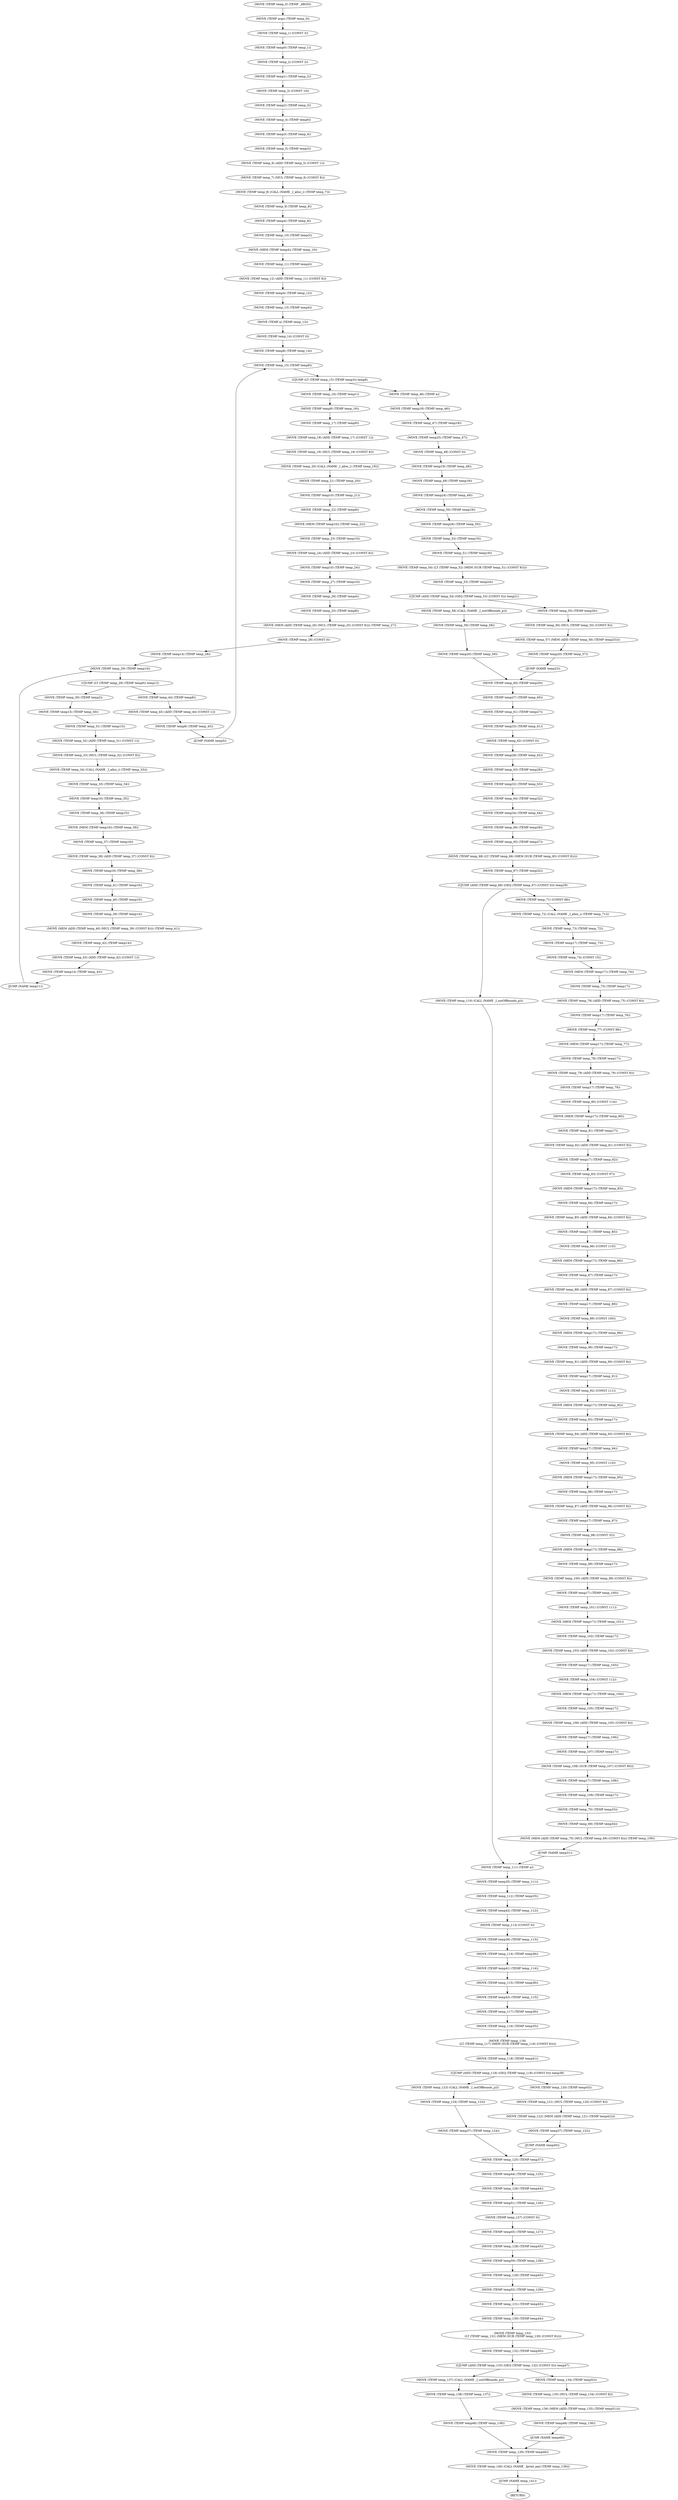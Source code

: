 digraph CFG {
	0 [label="(MOVE (TEMP temp_0) (TEMP _ARG0))
"];
	0 -> 1;
	1 [label="(MOVE (TEMP args) (TEMP temp_0))
"];
	1 -> 2;
	2 [label="(MOVE (TEMP temp_1) (CONST 3))
"];
	2 -> 3;
	3 [label="(MOVE (TEMP temp0) (TEMP temp_1))
"];
	3 -> 4;
	4 [label="(MOVE (TEMP temp_2) (CONST 2))
"];
	4 -> 5;
	5 [label="(MOVE (TEMP temp1) (TEMP temp_2))
"];
	5 -> 6;
	6 [label="(MOVE (TEMP temp_3) (CONST 10))
"];
	6 -> 7;
	7 [label="(MOVE (TEMP temp2) (TEMP temp_3))
"];
	7 -> 8;
	8 [label="(MOVE (TEMP temp_4) (TEMP temp0))
"];
	8 -> 9;
	9 [label="(MOVE (TEMP temp3) (TEMP temp_4))
"];
	9 -> 10;
	10 [label="(MOVE (TEMP temp_5) (TEMP temp3))
"];
	10 -> 11;
	11 [label="(MOVE (TEMP temp_6) (ADD (TEMP temp_5) (CONST 1)))
"];
	11 -> 12;
	12 [label="(MOVE (TEMP temp_7) (MUL (TEMP temp_6) (CONST 8)))
"];
	12 -> 13;
	13 [label="(MOVE (TEMP temp_8) (CALL (NAME _I_alloc_i) (TEMP temp_7)))
"];
	13 -> 14;
	14 [label="(MOVE (TEMP temp_9) (TEMP temp_8))
"];
	14 -> 15;
	15 [label="(MOVE (TEMP temp4) (TEMP temp_9))
"];
	15 -> 16;
	16 [label="(MOVE (TEMP temp_10) (TEMP temp3))
"];
	16 -> 17;
	17 [label="(MOVE (MEM (TEMP temp4)) (TEMP temp_10))
"];
	17 -> 18;
	18 [label="(MOVE (TEMP temp_11) (TEMP temp4))
"];
	18 -> 19;
	19 [label="(MOVE (TEMP temp_12) (ADD (TEMP temp_11) (CONST 8)))
"];
	19 -> 20;
	20 [label="(MOVE (TEMP temp4) (TEMP temp_12))
"];
	20 -> 21;
	21 [label="(MOVE (TEMP temp_13) (TEMP temp4))
"];
	21 -> 22;
	22 [label="(MOVE (TEMP a) (TEMP temp_13))
"];
	22 -> 23;
	23 [label="(MOVE (TEMP temp_14) (CONST 0))
"];
	23 -> 24;
	24 [label="(MOVE (TEMP temp8) (TEMP temp_14))
"];
	24 -> 26;
	26 [label="(MOVE (TEMP temp_15) (TEMP temp8))
"];
	26 -> 27;
	27 [label="(CJUMP (LT (TEMP temp_15) (TEMP temp3)) temp6)
"];
	27 -> 29;
	27 -> 197;
	29 [label="(MOVE (TEMP temp_46) (TEMP a))
"];
	29 -> 30;
	30 [label="(MOVE (TEMP temp18) (TEMP temp_46))
"];
	30 -> 31;
	31 [label="(MOVE (TEMP temp_47) (TEMP temp18))
"];
	31 -> 32;
	32 [label="(MOVE (TEMP temp25) (TEMP temp_47))
"];
	32 -> 33;
	33 [label="(MOVE (TEMP temp_48) (CONST 0))
"];
	33 -> 34;
	34 [label="(MOVE (TEMP temp19) (TEMP temp_48))
"];
	34 -> 35;
	35 [label="(MOVE (TEMP temp_49) (TEMP temp19))
"];
	35 -> 36;
	36 [label="(MOVE (TEMP temp24) (TEMP temp_49))
"];
	36 -> 37;
	37 [label="(MOVE (TEMP temp_50) (TEMP temp19))
"];
	37 -> 38;
	38 [label="(MOVE (TEMP temp26) (TEMP temp_50))
"];
	38 -> 39;
	39 [label="(MOVE (TEMP temp_52) (TEMP temp19))
"];
	39 -> 40;
	40 [label="(MOVE (TEMP temp_51) (TEMP temp18))
"];
	40 -> 41;
	41 [label="(MOVE (TEMP temp_54) (LT (TEMP temp_52) (MEM (SUB (TEMP temp_51) (CONST 8)))))
"];
	41 -> 42;
	42 [label="(MOVE (TEMP temp_53) (TEMP temp24))
"];
	42 -> 43;
	43 [label="(CJUMP (AND (TEMP temp_54) (GEQ (TEMP temp_53) (CONST 0))) temp21)
"];
	43 -> 45;
	43 -> 191;
	45 [label="(MOVE (TEMP temp_58) (CALL (NAME _I_outOfBounds_p)))
"];
	45 -> 46;
	46 [label="(MOVE (TEMP temp_59) (TEMP temp_58))
"];
	46 -> 47;
	47 [label="(MOVE (TEMP temp20) (TEMP temp_59))
"];
	47 -> 49;
	49 [label="(MOVE (TEMP temp_60) (TEMP temp20))
"];
	49 -> 50;
	50 [label="(MOVE (TEMP temp27) (TEMP temp_60))
"];
	50 -> 51;
	51 [label="(MOVE (TEMP temp_61) (TEMP temp27))
"];
	51 -> 52;
	52 [label="(MOVE (TEMP temp33) (TEMP temp_61))
"];
	52 -> 53;
	53 [label="(MOVE (TEMP temp_62) (CONST 0))
"];
	53 -> 54;
	54 [label="(MOVE (TEMP temp28) (TEMP temp_62))
"];
	54 -> 55;
	55 [label="(MOVE (TEMP temp_63) (TEMP temp28))
"];
	55 -> 56;
	56 [label="(MOVE (TEMP temp32) (TEMP temp_63))
"];
	56 -> 57;
	57 [label="(MOVE (TEMP temp_64) (TEMP temp32))
"];
	57 -> 58;
	58 [label="(MOVE (TEMP temp34) (TEMP temp_64))
"];
	58 -> 59;
	59 [label="(MOVE (TEMP temp_66) (TEMP temp28))
"];
	59 -> 60;
	60 [label="(MOVE (TEMP temp_65) (TEMP temp27))
"];
	60 -> 61;
	61 [label="(MOVE (TEMP temp_68) (LT (TEMP temp_66) (MEM (SUB (TEMP temp_65) (CONST 8)))))
"];
	61 -> 62;
	62 [label="(MOVE (TEMP temp_67) (TEMP temp32))
"];
	62 -> 63;
	63 [label="(CJUMP (AND (TEMP temp_68) (GEQ (TEMP temp_67) (CONST 0))) temp29)
"];
	63 -> 65;
	63 -> 123;
	65 [label="(MOVE (TEMP temp_110) (CALL (NAME _I_outOfBounds_p)))
"];
	65 -> 67;
	67 [label="(MOVE (TEMP temp_111) (TEMP a))
"];
	67 -> 68;
	68 [label="(MOVE (TEMP temp35) (TEMP temp_111))
"];
	68 -> 69;
	69 [label="(MOVE (TEMP temp_112) (TEMP temp35))
"];
	69 -> 70;
	70 [label="(MOVE (TEMP temp42) (TEMP temp_112))
"];
	70 -> 71;
	71 [label="(MOVE (TEMP temp_113) (CONST 0))
"];
	71 -> 72;
	72 [label="(MOVE (TEMP temp36) (TEMP temp_113))
"];
	72 -> 73;
	73 [label="(MOVE (TEMP temp_114) (TEMP temp36))
"];
	73 -> 74;
	74 [label="(MOVE (TEMP temp41) (TEMP temp_114))
"];
	74 -> 75;
	75 [label="(MOVE (TEMP temp_115) (TEMP temp36))
"];
	75 -> 76;
	76 [label="(MOVE (TEMP temp43) (TEMP temp_115))
"];
	76 -> 77;
	77 [label="(MOVE (TEMP temp_117) (TEMP temp36))
"];
	77 -> 78;
	78 [label="(MOVE (TEMP temp_116) (TEMP temp35))
"];
	78 -> 79;
	79 [label="(MOVE (TEMP temp_119)
 (LT (TEMP temp_117) (MEM (SUB (TEMP temp_116) (CONST 8)))))
"];
	79 -> 80;
	80 [label="(MOVE (TEMP temp_118) (TEMP temp41))
"];
	80 -> 81;
	81 [label="(CJUMP (AND (TEMP temp_119) (GEQ (TEMP temp_118) (CONST 0))) temp38)
"];
	81 -> 83;
	81 -> 117;
	83 [label="(MOVE (TEMP temp_123) (CALL (NAME _I_outOfBounds_p)))
"];
	83 -> 84;
	84 [label="(MOVE (TEMP temp_124) (TEMP temp_123))
"];
	84 -> 85;
	85 [label="(MOVE (TEMP temp37) (TEMP temp_124))
"];
	85 -> 87;
	87 [label="(MOVE (TEMP temp_125) (TEMP temp37))
"];
	87 -> 88;
	88 [label="(MOVE (TEMP temp44) (TEMP temp_125))
"];
	88 -> 89;
	89 [label="(MOVE (TEMP temp_126) (TEMP temp44))
"];
	89 -> 90;
	90 [label="(MOVE (TEMP temp51) (TEMP temp_126))
"];
	90 -> 91;
	91 [label="(MOVE (TEMP temp_127) (CONST 0))
"];
	91 -> 92;
	92 [label="(MOVE (TEMP temp45) (TEMP temp_127))
"];
	92 -> 93;
	93 [label="(MOVE (TEMP temp_128) (TEMP temp45))
"];
	93 -> 94;
	94 [label="(MOVE (TEMP temp50) (TEMP temp_128))
"];
	94 -> 95;
	95 [label="(MOVE (TEMP temp_129) (TEMP temp45))
"];
	95 -> 96;
	96 [label="(MOVE (TEMP temp52) (TEMP temp_129))
"];
	96 -> 97;
	97 [label="(MOVE (TEMP temp_131) (TEMP temp45))
"];
	97 -> 98;
	98 [label="(MOVE (TEMP temp_130) (TEMP temp44))
"];
	98 -> 99;
	99 [label="(MOVE (TEMP temp_133)
 (LT (TEMP temp_131) (MEM (SUB (TEMP temp_130) (CONST 8)))))
"];
	99 -> 100;
	100 [label="(MOVE (TEMP temp_132) (TEMP temp50))
"];
	100 -> 101;
	101 [label="(CJUMP (AND (TEMP temp_133) (GEQ (TEMP temp_132) (CONST 0))) temp47)
"];
	101 -> 103;
	101 -> 111;
	103 [label="(MOVE (TEMP temp_137) (CALL (NAME _I_outOfBounds_p)))
"];
	103 -> 104;
	104 [label="(MOVE (TEMP temp_138) (TEMP temp_137))
"];
	104 -> 105;
	105 [label="(MOVE (TEMP temp46) (TEMP temp_138))
"];
	105 -> 107;
	107 [label="(MOVE (TEMP temp_139) (TEMP temp46))
"];
	107 -> 108;
	108 [label="(MOVE (TEMP temp_140) (CALL (NAME _Iprint_pai) (TEMP temp_139)))
"];
	108 -> 109;
	109 [label="(JUMP (NAME temp_141))
"];
	109 -> 247;
	111 [label="(MOVE (TEMP temp_134) (TEMP temp52))
"];
	111 -> 112;
	112 [label="(MOVE (TEMP temp_135) (MUL (TEMP temp_134) (CONST 8)))
"];
	112 -> 113;
	113 [label="(MOVE (TEMP temp_136) (MEM (ADD (TEMP temp_135) (TEMP temp51))))
"];
	113 -> 114;
	114 [label="(MOVE (TEMP temp46) (TEMP temp_136))
"];
	114 -> 115;
	115 [label="(JUMP (NAME temp49))
"];
	115 -> 107;
	117 [label="(MOVE (TEMP temp_120) (TEMP temp43))
"];
	117 -> 118;
	118 [label="(MOVE (TEMP temp_121) (MUL (TEMP temp_120) (CONST 8)))
"];
	118 -> 119;
	119 [label="(MOVE (TEMP temp_122) (MEM (ADD (TEMP temp_121) (TEMP temp42))))
"];
	119 -> 120;
	120 [label="(MOVE (TEMP temp37) (TEMP temp_122))
"];
	120 -> 121;
	121 [label="(JUMP (NAME temp40))
"];
	121 -> 87;
	123 [label="(MOVE (TEMP temp_71) (CONST 88))
"];
	123 -> 124;
	124 [label="(MOVE (TEMP temp_72) (CALL (NAME _I_alloc_i) (TEMP temp_71)))
"];
	124 -> 125;
	125 [label="(MOVE (TEMP temp_73) (TEMP temp_72))
"];
	125 -> 126;
	126 [label="(MOVE (TEMP temp17) (TEMP temp_73))
"];
	126 -> 127;
	127 [label="(MOVE (TEMP temp_74) (CONST 10))
"];
	127 -> 128;
	128 [label="(MOVE (MEM (TEMP temp17)) (TEMP temp_74))
"];
	128 -> 129;
	129 [label="(MOVE (TEMP temp_75) (TEMP temp17))
"];
	129 -> 130;
	130 [label="(MOVE (TEMP temp_76) (ADD (TEMP temp_75) (CONST 8)))
"];
	130 -> 131;
	131 [label="(MOVE (TEMP temp17) (TEMP temp_76))
"];
	131 -> 132;
	132 [label="(MOVE (TEMP temp_77) (CONST 98))
"];
	132 -> 133;
	133 [label="(MOVE (MEM (TEMP temp17)) (TEMP temp_77))
"];
	133 -> 134;
	134 [label="(MOVE (TEMP temp_78) (TEMP temp17))
"];
	134 -> 135;
	135 [label="(MOVE (TEMP temp_79) (ADD (TEMP temp_78) (CONST 8)))
"];
	135 -> 136;
	136 [label="(MOVE (TEMP temp17) (TEMP temp_79))
"];
	136 -> 137;
	137 [label="(MOVE (TEMP temp_80) (CONST 114))
"];
	137 -> 138;
	138 [label="(MOVE (MEM (TEMP temp17)) (TEMP temp_80))
"];
	138 -> 139;
	139 [label="(MOVE (TEMP temp_81) (TEMP temp17))
"];
	139 -> 140;
	140 [label="(MOVE (TEMP temp_82) (ADD (TEMP temp_81) (CONST 8)))
"];
	140 -> 141;
	141 [label="(MOVE (TEMP temp17) (TEMP temp_82))
"];
	141 -> 142;
	142 [label="(MOVE (TEMP temp_83) (CONST 97))
"];
	142 -> 143;
	143 [label="(MOVE (MEM (TEMP temp17)) (TEMP temp_83))
"];
	143 -> 144;
	144 [label="(MOVE (TEMP temp_84) (TEMP temp17))
"];
	144 -> 145;
	145 [label="(MOVE (TEMP temp_85) (ADD (TEMP temp_84) (CONST 8)))
"];
	145 -> 146;
	146 [label="(MOVE (TEMP temp17) (TEMP temp_85))
"];
	146 -> 147;
	147 [label="(MOVE (TEMP temp_86) (CONST 110))
"];
	147 -> 148;
	148 [label="(MOVE (MEM (TEMP temp17)) (TEMP temp_86))
"];
	148 -> 149;
	149 [label="(MOVE (TEMP temp_87) (TEMP temp17))
"];
	149 -> 150;
	150 [label="(MOVE (TEMP temp_88) (ADD (TEMP temp_87) (CONST 8)))
"];
	150 -> 151;
	151 [label="(MOVE (TEMP temp17) (TEMP temp_88))
"];
	151 -> 152;
	152 [label="(MOVE (TEMP temp_89) (CONST 100))
"];
	152 -> 153;
	153 [label="(MOVE (MEM (TEMP temp17)) (TEMP temp_89))
"];
	153 -> 154;
	154 [label="(MOVE (TEMP temp_90) (TEMP temp17))
"];
	154 -> 155;
	155 [label="(MOVE (TEMP temp_91) (ADD (TEMP temp_90) (CONST 8)))
"];
	155 -> 156;
	156 [label="(MOVE (TEMP temp17) (TEMP temp_91))
"];
	156 -> 157;
	157 [label="(MOVE (TEMP temp_92) (CONST 111))
"];
	157 -> 158;
	158 [label="(MOVE (MEM (TEMP temp17)) (TEMP temp_92))
"];
	158 -> 159;
	159 [label="(MOVE (TEMP temp_93) (TEMP temp17))
"];
	159 -> 160;
	160 [label="(MOVE (TEMP temp_94) (ADD (TEMP temp_93) (CONST 8)))
"];
	160 -> 161;
	161 [label="(MOVE (TEMP temp17) (TEMP temp_94))
"];
	161 -> 162;
	162 [label="(MOVE (TEMP temp_95) (CONST 110))
"];
	162 -> 163;
	163 [label="(MOVE (MEM (TEMP temp17)) (TEMP temp_95))
"];
	163 -> 164;
	164 [label="(MOVE (TEMP temp_96) (TEMP temp17))
"];
	164 -> 165;
	165 [label="(MOVE (TEMP temp_97) (ADD (TEMP temp_96) (CONST 8)))
"];
	165 -> 166;
	166 [label="(MOVE (TEMP temp17) (TEMP temp_97))
"];
	166 -> 167;
	167 [label="(MOVE (TEMP temp_98) (CONST 32))
"];
	167 -> 168;
	168 [label="(MOVE (MEM (TEMP temp17)) (TEMP temp_98))
"];
	168 -> 169;
	169 [label="(MOVE (TEMP temp_99) (TEMP temp17))
"];
	169 -> 170;
	170 [label="(MOVE (TEMP temp_100) (ADD (TEMP temp_99) (CONST 8)))
"];
	170 -> 171;
	171 [label="(MOVE (TEMP temp17) (TEMP temp_100))
"];
	171 -> 172;
	172 [label="(MOVE (TEMP temp_101) (CONST 111))
"];
	172 -> 173;
	173 [label="(MOVE (MEM (TEMP temp17)) (TEMP temp_101))
"];
	173 -> 174;
	174 [label="(MOVE (TEMP temp_102) (TEMP temp17))
"];
	174 -> 175;
	175 [label="(MOVE (TEMP temp_103) (ADD (TEMP temp_102) (CONST 8)))
"];
	175 -> 176;
	176 [label="(MOVE (TEMP temp17) (TEMP temp_103))
"];
	176 -> 177;
	177 [label="(MOVE (TEMP temp_104) (CONST 112))
"];
	177 -> 178;
	178 [label="(MOVE (MEM (TEMP temp17)) (TEMP temp_104))
"];
	178 -> 179;
	179 [label="(MOVE (TEMP temp_105) (TEMP temp17))
"];
	179 -> 180;
	180 [label="(MOVE (TEMP temp_106) (ADD (TEMP temp_105) (CONST 8)))
"];
	180 -> 181;
	181 [label="(MOVE (TEMP temp17) (TEMP temp_106))
"];
	181 -> 182;
	182 [label="(MOVE (TEMP temp_107) (TEMP temp17))
"];
	182 -> 183;
	183 [label="(MOVE (TEMP temp_108) (SUB (TEMP temp_107) (CONST 80)))
"];
	183 -> 184;
	184 [label="(MOVE (TEMP temp17) (TEMP temp_108))
"];
	184 -> 185;
	185 [label="(MOVE (TEMP temp_109) (TEMP temp17))
"];
	185 -> 186;
	186 [label="(MOVE (TEMP temp_70) (TEMP temp33))
"];
	186 -> 187;
	187 [label="(MOVE (TEMP temp_69) (TEMP temp34))
"];
	187 -> 188;
	188 [label="(MOVE (MEM (ADD (TEMP temp_70) (MUL (TEMP temp_69) (CONST 8)))) (TEMP temp_109))
"];
	188 -> 189;
	189 [label="(JUMP (NAME temp31))
"];
	189 -> 67;
	191 [label="(MOVE (TEMP temp_55) (TEMP temp26))
"];
	191 -> 192;
	192 [label="(MOVE (TEMP temp_56) (MUL (TEMP temp_55) (CONST 8)))
"];
	192 -> 193;
	193 [label="(MOVE (TEMP temp_57) (MEM (ADD (TEMP temp_56) (TEMP temp25))))
"];
	193 -> 194;
	194 [label="(MOVE (TEMP temp20) (TEMP temp_57))
"];
	194 -> 195;
	195 [label="(JUMP (NAME temp23))
"];
	195 -> 49;
	197 [label="(MOVE (TEMP temp_16) (TEMP temp1))
"];
	197 -> 198;
	198 [label="(MOVE (TEMP temp9) (TEMP temp_16))
"];
	198 -> 199;
	199 [label="(MOVE (TEMP temp_17) (TEMP temp9))
"];
	199 -> 200;
	200 [label="(MOVE (TEMP temp_18) (ADD (TEMP temp_17) (CONST 1)))
"];
	200 -> 201;
	201 [label="(MOVE (TEMP temp_19) (MUL (TEMP temp_18) (CONST 8)))
"];
	201 -> 202;
	202 [label="(MOVE (TEMP temp_20) (CALL (NAME _I_alloc_i) (TEMP temp_19)))
"];
	202 -> 203;
	203 [label="(MOVE (TEMP temp_21) (TEMP temp_20))
"];
	203 -> 204;
	204 [label="(MOVE (TEMP temp10) (TEMP temp_21))
"];
	204 -> 205;
	205 [label="(MOVE (TEMP temp_22) (TEMP temp9))
"];
	205 -> 206;
	206 [label="(MOVE (MEM (TEMP temp10)) (TEMP temp_22))
"];
	206 -> 207;
	207 [label="(MOVE (TEMP temp_23) (TEMP temp10))
"];
	207 -> 208;
	208 [label="(MOVE (TEMP temp_24) (ADD (TEMP temp_23) (CONST 8)))
"];
	208 -> 209;
	209 [label="(MOVE (TEMP temp10) (TEMP temp_24))
"];
	209 -> 210;
	210 [label="(MOVE (TEMP temp_27) (TEMP temp10))
"];
	210 -> 211;
	211 [label="(MOVE (TEMP temp_26) (TEMP temp4))
"];
	211 -> 212;
	212 [label="(MOVE (TEMP temp_25) (TEMP temp8))
"];
	212 -> 213;
	213 [label="(MOVE (MEM (ADD (TEMP temp_26) (MUL (TEMP temp_25) (CONST 8)))) (TEMP temp_27))
"];
	213 -> 214;
	214 [label="(MOVE (TEMP temp_28) (CONST 0))
"];
	214 -> 215;
	215 [label="(MOVE (TEMP temp14) (TEMP temp_28))
"];
	215 -> 217;
	217 [label="(MOVE (TEMP temp_29) (TEMP temp14))
"];
	217 -> 218;
	218 [label="(CJUMP (LT (TEMP temp_29) (TEMP temp9)) temp12)
"];
	218 -> 220;
	218 -> 225;
	220 [label="(MOVE (TEMP temp_44) (TEMP temp8))
"];
	220 -> 221;
	221 [label="(MOVE (TEMP temp_45) (ADD (TEMP temp_44) (CONST 1)))
"];
	221 -> 222;
	222 [label="(MOVE (TEMP temp8) (TEMP temp_45))
"];
	222 -> 223;
	223 [label="(JUMP (NAME temp5))
"];
	223 -> 26;
	225 [label="(MOVE (TEMP temp_30) (TEMP temp2))
"];
	225 -> 226;
	226 [label="(MOVE (TEMP temp15) (TEMP temp_30))
"];
	226 -> 227;
	227 [label="(MOVE (TEMP temp_31) (TEMP temp15))
"];
	227 -> 228;
	228 [label="(MOVE (TEMP temp_32) (ADD (TEMP temp_31) (CONST 1)))
"];
	228 -> 229;
	229 [label="(MOVE (TEMP temp_33) (MUL (TEMP temp_32) (CONST 8)))
"];
	229 -> 230;
	230 [label="(MOVE (TEMP temp_34) (CALL (NAME _I_alloc_i) (TEMP temp_33)))
"];
	230 -> 231;
	231 [label="(MOVE (TEMP temp_35) (TEMP temp_34))
"];
	231 -> 232;
	232 [label="(MOVE (TEMP temp16) (TEMP temp_35))
"];
	232 -> 233;
	233 [label="(MOVE (TEMP temp_36) (TEMP temp15))
"];
	233 -> 234;
	234 [label="(MOVE (MEM (TEMP temp16)) (TEMP temp_36))
"];
	234 -> 235;
	235 [label="(MOVE (TEMP temp_37) (TEMP temp16))
"];
	235 -> 236;
	236 [label="(MOVE (TEMP temp_38) (ADD (TEMP temp_37) (CONST 8)))
"];
	236 -> 237;
	237 [label="(MOVE (TEMP temp16) (TEMP temp_38))
"];
	237 -> 238;
	238 [label="(MOVE (TEMP temp_41) (TEMP temp16))
"];
	238 -> 239;
	239 [label="(MOVE (TEMP temp_40) (TEMP temp10))
"];
	239 -> 240;
	240 [label="(MOVE (TEMP temp_39) (TEMP temp14))
"];
	240 -> 241;
	241 [label="(MOVE (MEM (ADD (TEMP temp_40) (MUL (TEMP temp_39) (CONST 8)))) (TEMP temp_41))
"];
	241 -> 242;
	242 [label="(MOVE (TEMP temp_42) (TEMP temp14))
"];
	242 -> 243;
	243 [label="(MOVE (TEMP temp_43) (ADD (TEMP temp_42) (CONST 1)))
"];
	243 -> 244;
	244 [label="(MOVE (TEMP temp14) (TEMP temp_43))
"];
	244 -> 245;
	245 [label="(JUMP (NAME temp11))
"];
	245 -> 217;
	247 [label="(RETURN)
"];
}